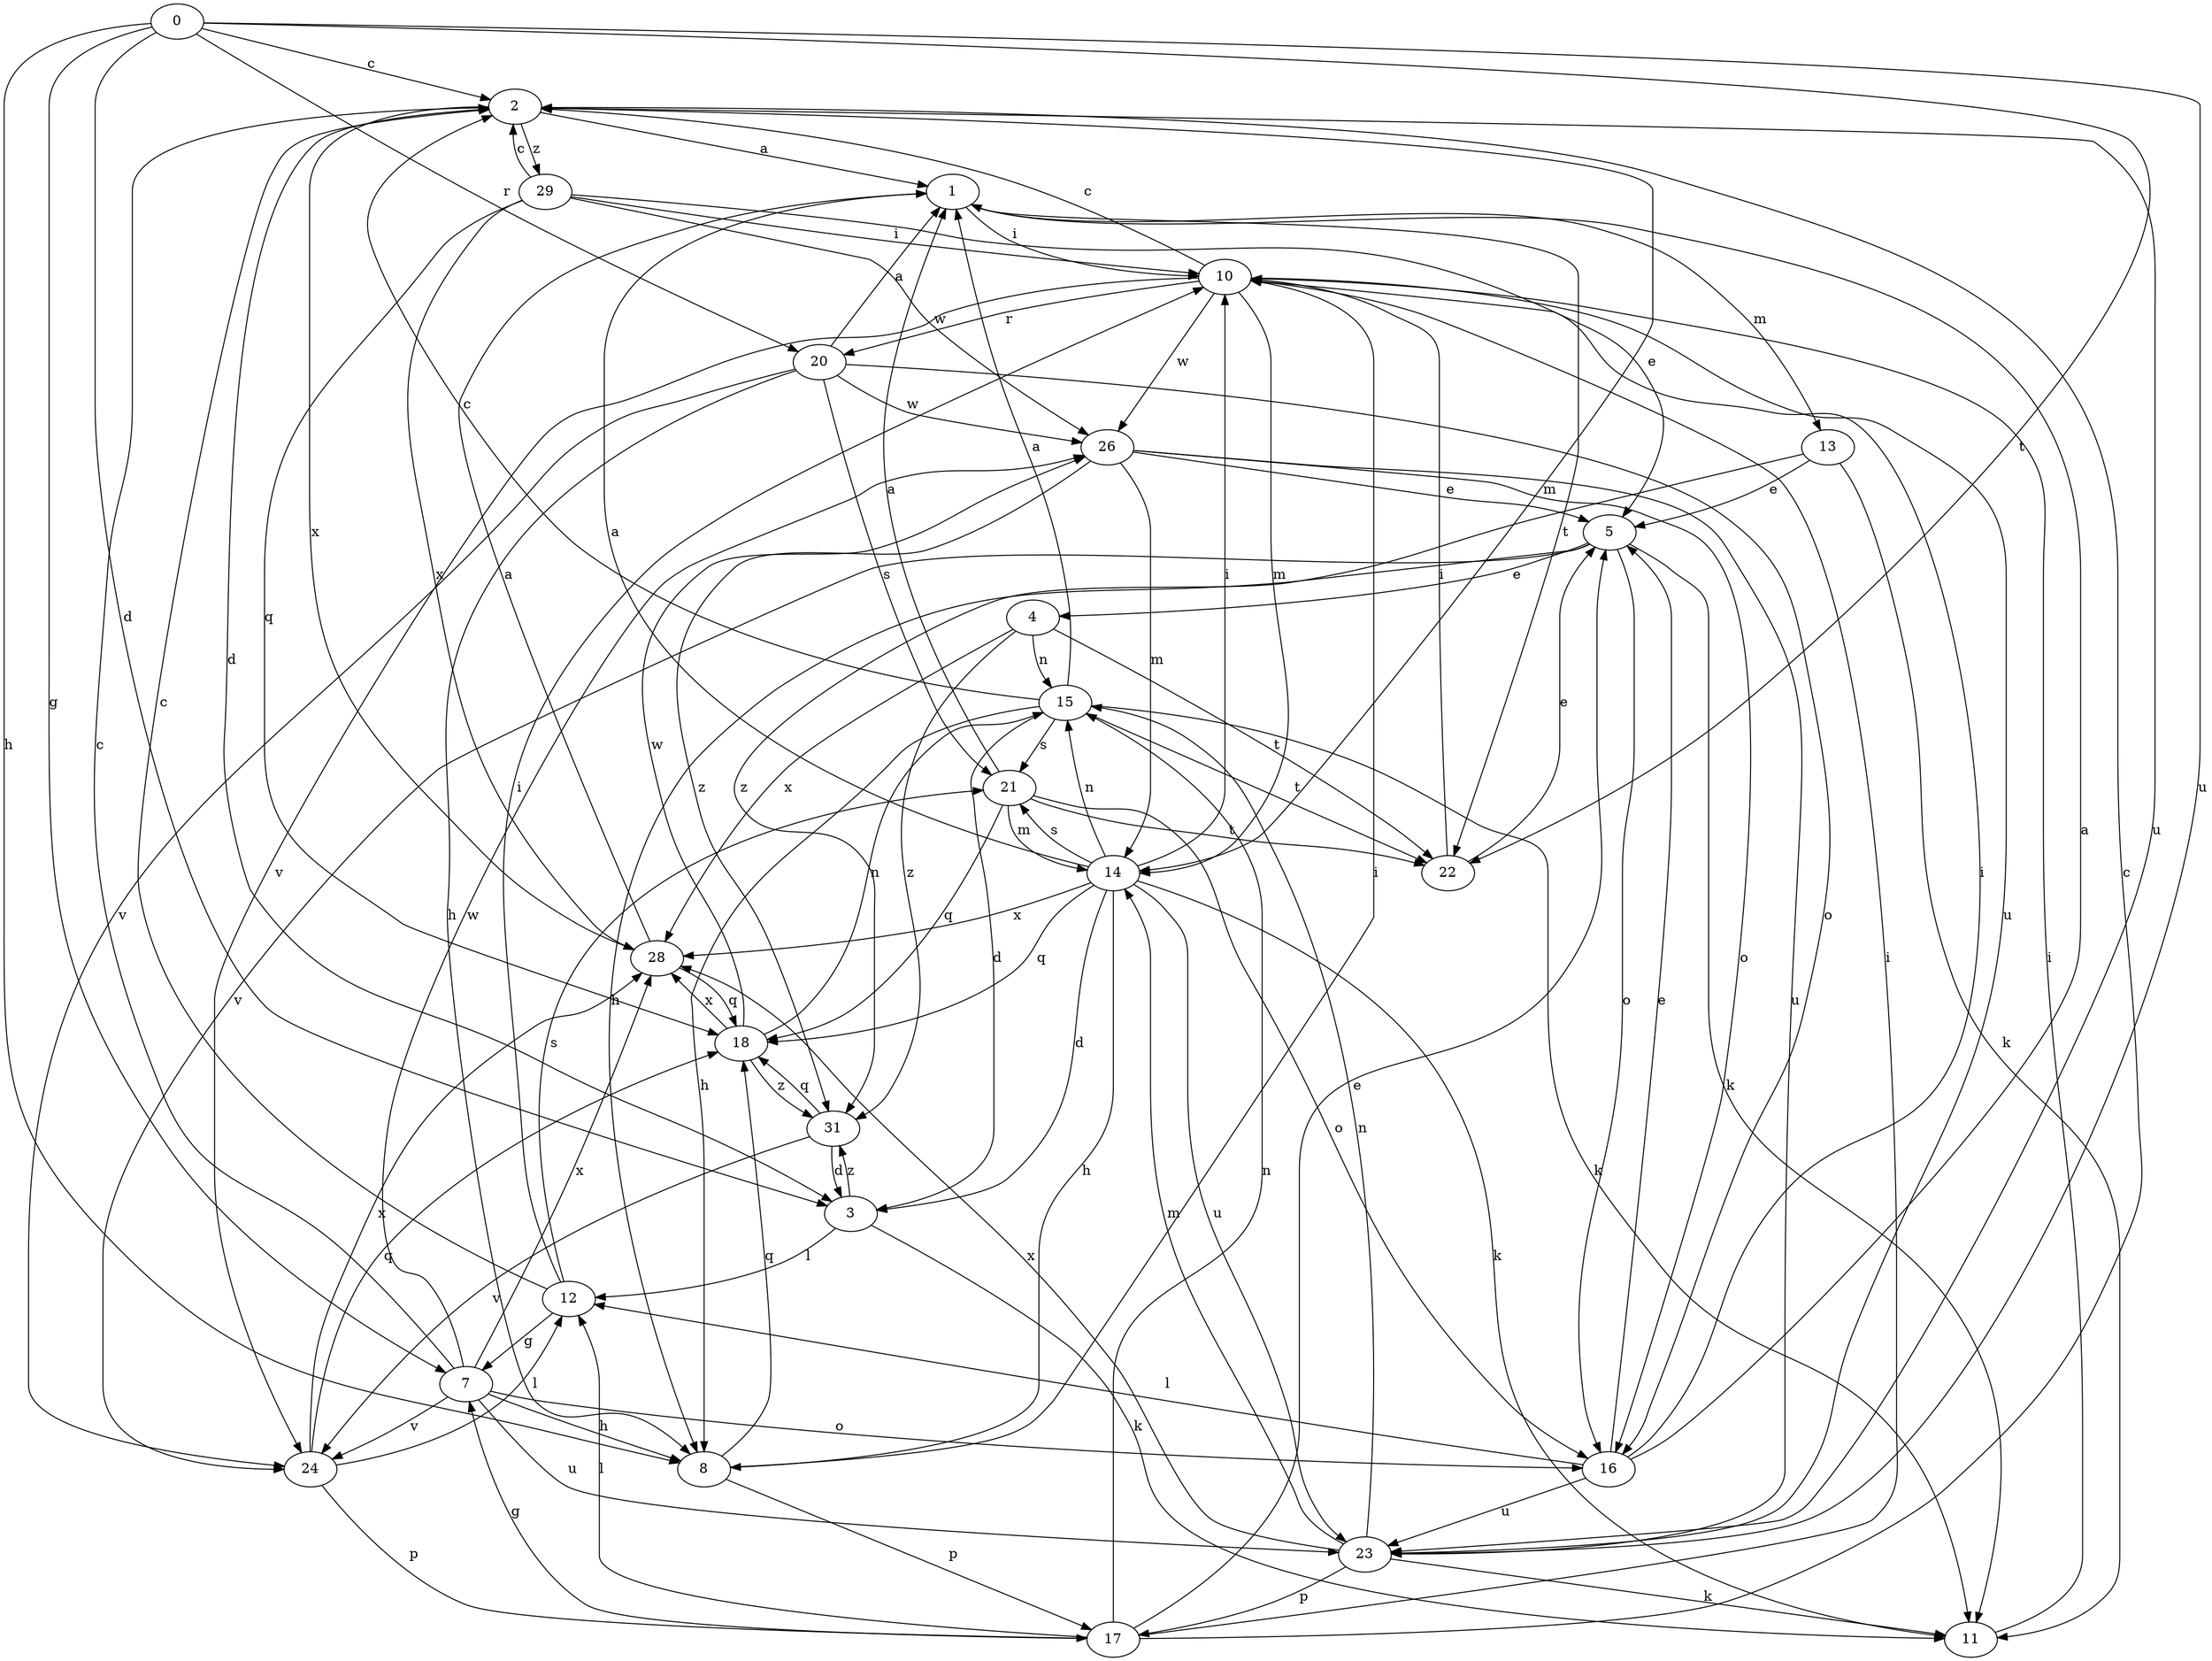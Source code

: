 strict digraph  {
0;
1;
2;
3;
4;
5;
7;
8;
10;
11;
12;
13;
14;
15;
16;
17;
18;
20;
21;
22;
23;
24;
26;
28;
29;
31;
0 -> 2  [label=c];
0 -> 3  [label=d];
0 -> 7  [label=g];
0 -> 8  [label=h];
0 -> 20  [label=r];
0 -> 22  [label=t];
0 -> 23  [label=u];
1 -> 10  [label=i];
1 -> 13  [label=m];
1 -> 22  [label=t];
2 -> 1  [label=a];
2 -> 3  [label=d];
2 -> 14  [label=m];
2 -> 23  [label=u];
2 -> 28  [label=x];
2 -> 29  [label=z];
3 -> 11  [label=k];
3 -> 12  [label=l];
3 -> 31  [label=z];
4 -> 15  [label=n];
4 -> 22  [label=t];
4 -> 28  [label=x];
4 -> 31  [label=z];
5 -> 4  [label=e];
5 -> 8  [label=h];
5 -> 11  [label=k];
5 -> 16  [label=o];
5 -> 24  [label=v];
7 -> 2  [label=c];
7 -> 8  [label=h];
7 -> 16  [label=o];
7 -> 23  [label=u];
7 -> 24  [label=v];
7 -> 26  [label=w];
7 -> 28  [label=x];
8 -> 10  [label=i];
8 -> 17  [label=p];
8 -> 18  [label=q];
10 -> 2  [label=c];
10 -> 14  [label=m];
10 -> 20  [label=r];
10 -> 23  [label=u];
10 -> 24  [label=v];
10 -> 26  [label=w];
11 -> 10  [label=i];
12 -> 2  [label=c];
12 -> 7  [label=g];
12 -> 10  [label=i];
12 -> 21  [label=s];
13 -> 5  [label=e];
13 -> 11  [label=k];
13 -> 31  [label=z];
14 -> 1  [label=a];
14 -> 3  [label=d];
14 -> 8  [label=h];
14 -> 10  [label=i];
14 -> 11  [label=k];
14 -> 15  [label=n];
14 -> 18  [label=q];
14 -> 21  [label=s];
14 -> 23  [label=u];
14 -> 28  [label=x];
15 -> 1  [label=a];
15 -> 2  [label=c];
15 -> 3  [label=d];
15 -> 8  [label=h];
15 -> 11  [label=k];
15 -> 21  [label=s];
15 -> 22  [label=t];
16 -> 1  [label=a];
16 -> 5  [label=e];
16 -> 10  [label=i];
16 -> 12  [label=l];
16 -> 23  [label=u];
17 -> 2  [label=c];
17 -> 5  [label=e];
17 -> 7  [label=g];
17 -> 10  [label=i];
17 -> 12  [label=l];
17 -> 15  [label=n];
18 -> 15  [label=n];
18 -> 26  [label=w];
18 -> 28  [label=x];
18 -> 31  [label=z];
20 -> 1  [label=a];
20 -> 8  [label=h];
20 -> 16  [label=o];
20 -> 21  [label=s];
20 -> 24  [label=v];
20 -> 26  [label=w];
21 -> 1  [label=a];
21 -> 14  [label=m];
21 -> 16  [label=o];
21 -> 18  [label=q];
21 -> 22  [label=t];
22 -> 5  [label=e];
22 -> 10  [label=i];
23 -> 11  [label=k];
23 -> 14  [label=m];
23 -> 15  [label=n];
23 -> 17  [label=p];
23 -> 28  [label=x];
24 -> 12  [label=l];
24 -> 17  [label=p];
24 -> 18  [label=q];
24 -> 28  [label=x];
26 -> 5  [label=e];
26 -> 14  [label=m];
26 -> 16  [label=o];
26 -> 23  [label=u];
26 -> 31  [label=z];
28 -> 1  [label=a];
28 -> 18  [label=q];
29 -> 2  [label=c];
29 -> 5  [label=e];
29 -> 10  [label=i];
29 -> 18  [label=q];
29 -> 26  [label=w];
29 -> 28  [label=x];
31 -> 3  [label=d];
31 -> 18  [label=q];
31 -> 24  [label=v];
}
